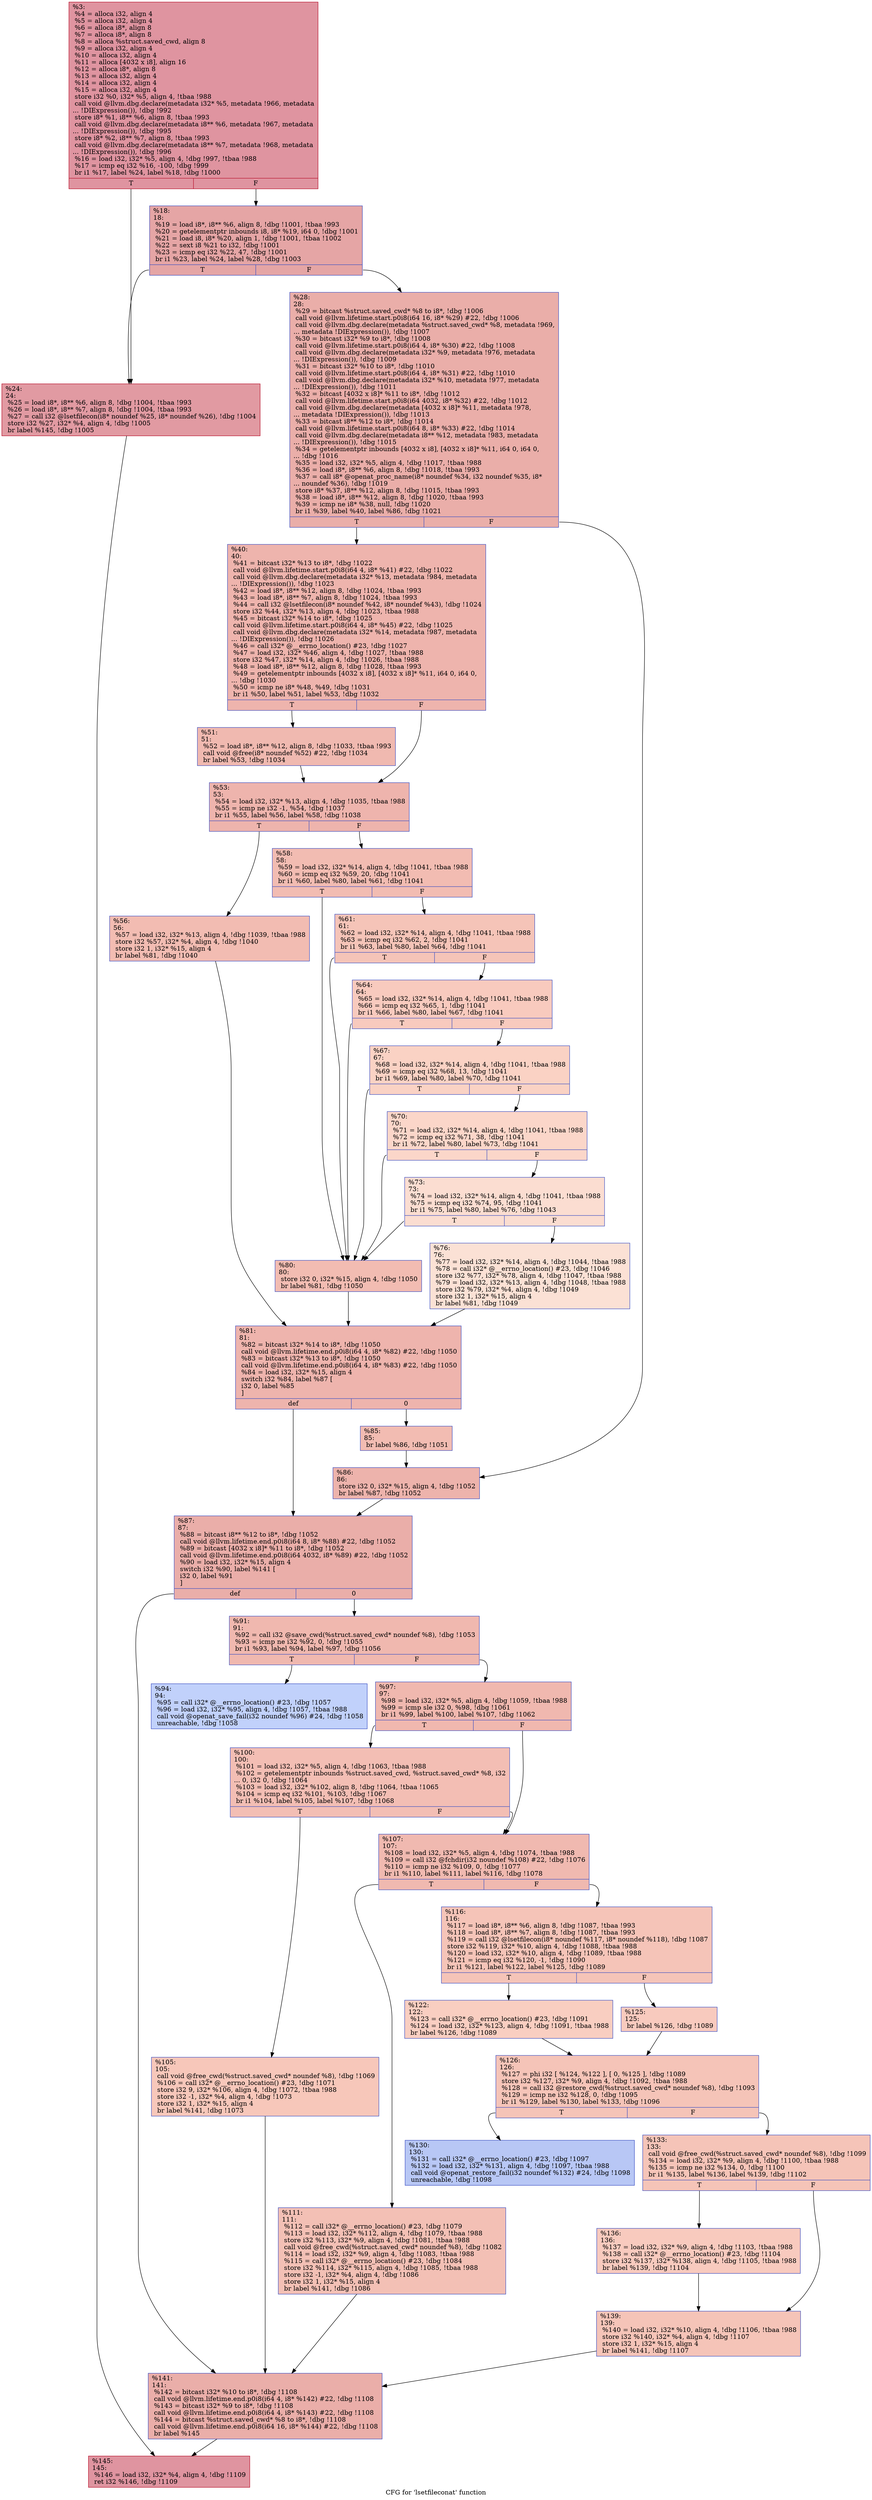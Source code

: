 digraph "CFG for 'lsetfileconat' function" {
	label="CFG for 'lsetfileconat' function";

	Node0x2390180 [shape=record,color="#b70d28ff", style=filled, fillcolor="#b70d2870",label="{%3:\l  %4 = alloca i32, align 4\l  %5 = alloca i32, align 4\l  %6 = alloca i8*, align 8\l  %7 = alloca i8*, align 8\l  %8 = alloca %struct.saved_cwd, align 8\l  %9 = alloca i32, align 4\l  %10 = alloca i32, align 4\l  %11 = alloca [4032 x i8], align 16\l  %12 = alloca i8*, align 8\l  %13 = alloca i32, align 4\l  %14 = alloca i32, align 4\l  %15 = alloca i32, align 4\l  store i32 %0, i32* %5, align 4, !tbaa !988\l  call void @llvm.dbg.declare(metadata i32* %5, metadata !966, metadata\l... !DIExpression()), !dbg !992\l  store i8* %1, i8** %6, align 8, !tbaa !993\l  call void @llvm.dbg.declare(metadata i8** %6, metadata !967, metadata\l... !DIExpression()), !dbg !995\l  store i8* %2, i8** %7, align 8, !tbaa !993\l  call void @llvm.dbg.declare(metadata i8** %7, metadata !968, metadata\l... !DIExpression()), !dbg !996\l  %16 = load i32, i32* %5, align 4, !dbg !997, !tbaa !988\l  %17 = icmp eq i32 %16, -100, !dbg !999\l  br i1 %17, label %24, label %18, !dbg !1000\l|{<s0>T|<s1>F}}"];
	Node0x2390180:s0 -> Node0x2390220;
	Node0x2390180:s1 -> Node0x23901d0;
	Node0x23901d0 [shape=record,color="#3d50c3ff", style=filled, fillcolor="#c5333470",label="{%18:\l18:                                               \l  %19 = load i8*, i8** %6, align 8, !dbg !1001, !tbaa !993\l  %20 = getelementptr inbounds i8, i8* %19, i64 0, !dbg !1001\l  %21 = load i8, i8* %20, align 1, !dbg !1001, !tbaa !1002\l  %22 = sext i8 %21 to i32, !dbg !1001\l  %23 = icmp eq i32 %22, 47, !dbg !1001\l  br i1 %23, label %24, label %28, !dbg !1003\l|{<s0>T|<s1>F}}"];
	Node0x23901d0:s0 -> Node0x2390220;
	Node0x23901d0:s1 -> Node0x2390270;
	Node0x2390220 [shape=record,color="#b70d28ff", style=filled, fillcolor="#bb1b2c70",label="{%24:\l24:                                               \l  %25 = load i8*, i8** %6, align 8, !dbg !1004, !tbaa !993\l  %26 = load i8*, i8** %7, align 8, !dbg !1004, !tbaa !993\l  %27 = call i32 @lsetfilecon(i8* noundef %25, i8* noundef %26), !dbg !1004\l  store i32 %27, i32* %4, align 4, !dbg !1005\l  br label %145, !dbg !1005\l}"];
	Node0x2390220 -> Node0x2390cc0;
	Node0x2390270 [shape=record,color="#3d50c3ff", style=filled, fillcolor="#d0473d70",label="{%28:\l28:                                               \l  %29 = bitcast %struct.saved_cwd* %8 to i8*, !dbg !1006\l  call void @llvm.lifetime.start.p0i8(i64 16, i8* %29) #22, !dbg !1006\l  call void @llvm.dbg.declare(metadata %struct.saved_cwd* %8, metadata !969,\l... metadata !DIExpression()), !dbg !1007\l  %30 = bitcast i32* %9 to i8*, !dbg !1008\l  call void @llvm.lifetime.start.p0i8(i64 4, i8* %30) #22, !dbg !1008\l  call void @llvm.dbg.declare(metadata i32* %9, metadata !976, metadata\l... !DIExpression()), !dbg !1009\l  %31 = bitcast i32* %10 to i8*, !dbg !1010\l  call void @llvm.lifetime.start.p0i8(i64 4, i8* %31) #22, !dbg !1010\l  call void @llvm.dbg.declare(metadata i32* %10, metadata !977, metadata\l... !DIExpression()), !dbg !1011\l  %32 = bitcast [4032 x i8]* %11 to i8*, !dbg !1012\l  call void @llvm.lifetime.start.p0i8(i64 4032, i8* %32) #22, !dbg !1012\l  call void @llvm.dbg.declare(metadata [4032 x i8]* %11, metadata !978,\l... metadata !DIExpression()), !dbg !1013\l  %33 = bitcast i8** %12 to i8*, !dbg !1014\l  call void @llvm.lifetime.start.p0i8(i64 8, i8* %33) #22, !dbg !1014\l  call void @llvm.dbg.declare(metadata i8** %12, metadata !983, metadata\l... !DIExpression()), !dbg !1015\l  %34 = getelementptr inbounds [4032 x i8], [4032 x i8]* %11, i64 0, i64 0,\l... !dbg !1016\l  %35 = load i32, i32* %5, align 4, !dbg !1017, !tbaa !988\l  %36 = load i8*, i8** %6, align 8, !dbg !1018, !tbaa !993\l  %37 = call i8* @openat_proc_name(i8* noundef %34, i32 noundef %35, i8*\l... noundef %36), !dbg !1019\l  store i8* %37, i8** %12, align 8, !dbg !1015, !tbaa !993\l  %38 = load i8*, i8** %12, align 8, !dbg !1020, !tbaa !993\l  %39 = icmp ne i8* %38, null, !dbg !1020\l  br i1 %39, label %40, label %86, !dbg !1021\l|{<s0>T|<s1>F}}"];
	Node0x2390270:s0 -> Node0x23902c0;
	Node0x2390270:s1 -> Node0x2390720;
	Node0x23902c0 [shape=record,color="#3d50c3ff", style=filled, fillcolor="#d8564670",label="{%40:\l40:                                               \l  %41 = bitcast i32* %13 to i8*, !dbg !1022\l  call void @llvm.lifetime.start.p0i8(i64 4, i8* %41) #22, !dbg !1022\l  call void @llvm.dbg.declare(metadata i32* %13, metadata !984, metadata\l... !DIExpression()), !dbg !1023\l  %42 = load i8*, i8** %12, align 8, !dbg !1024, !tbaa !993\l  %43 = load i8*, i8** %7, align 8, !dbg !1024, !tbaa !993\l  %44 = call i32 @lsetfilecon(i8* noundef %42, i8* noundef %43), !dbg !1024\l  store i32 %44, i32* %13, align 4, !dbg !1023, !tbaa !988\l  %45 = bitcast i32* %14 to i8*, !dbg !1025\l  call void @llvm.lifetime.start.p0i8(i64 4, i8* %45) #22, !dbg !1025\l  call void @llvm.dbg.declare(metadata i32* %14, metadata !987, metadata\l... !DIExpression()), !dbg !1026\l  %46 = call i32* @__errno_location() #23, !dbg !1027\l  %47 = load i32, i32* %46, align 4, !dbg !1027, !tbaa !988\l  store i32 %47, i32* %14, align 4, !dbg !1026, !tbaa !988\l  %48 = load i8*, i8** %12, align 8, !dbg !1028, !tbaa !993\l  %49 = getelementptr inbounds [4032 x i8], [4032 x i8]* %11, i64 0, i64 0,\l... !dbg !1030\l  %50 = icmp ne i8* %48, %49, !dbg !1031\l  br i1 %50, label %51, label %53, !dbg !1032\l|{<s0>T|<s1>F}}"];
	Node0x23902c0:s0 -> Node0x2390310;
	Node0x23902c0:s1 -> Node0x2390360;
	Node0x2390310 [shape=record,color="#3d50c3ff", style=filled, fillcolor="#de614d70",label="{%51:\l51:                                               \l  %52 = load i8*, i8** %12, align 8, !dbg !1033, !tbaa !993\l  call void @free(i8* noundef %52) #22, !dbg !1034\l  br label %53, !dbg !1034\l}"];
	Node0x2390310 -> Node0x2390360;
	Node0x2390360 [shape=record,color="#3d50c3ff", style=filled, fillcolor="#d8564670",label="{%53:\l53:                                               \l  %54 = load i32, i32* %13, align 4, !dbg !1035, !tbaa !988\l  %55 = icmp ne i32 -1, %54, !dbg !1037\l  br i1 %55, label %56, label %58, !dbg !1038\l|{<s0>T|<s1>F}}"];
	Node0x2390360:s0 -> Node0x23903b0;
	Node0x2390360:s1 -> Node0x2390400;
	Node0x23903b0 [shape=record,color="#3d50c3ff", style=filled, fillcolor="#e1675170",label="{%56:\l56:                                               \l  %57 = load i32, i32* %13, align 4, !dbg !1039, !tbaa !988\l  store i32 %57, i32* %4, align 4, !dbg !1040\l  store i32 1, i32* %15, align 4\l  br label %81, !dbg !1040\l}"];
	Node0x23903b0 -> Node0x2390680;
	Node0x2390400 [shape=record,color="#3d50c3ff", style=filled, fillcolor="#e1675170",label="{%58:\l58:                                               \l  %59 = load i32, i32* %14, align 4, !dbg !1041, !tbaa !988\l  %60 = icmp eq i32 %59, 20, !dbg !1041\l  br i1 %60, label %80, label %61, !dbg !1041\l|{<s0>T|<s1>F}}"];
	Node0x2390400:s0 -> Node0x2390630;
	Node0x2390400:s1 -> Node0x2390450;
	Node0x2390450 [shape=record,color="#3d50c3ff", style=filled, fillcolor="#e97a5f70",label="{%61:\l61:                                               \l  %62 = load i32, i32* %14, align 4, !dbg !1041, !tbaa !988\l  %63 = icmp eq i32 %62, 2, !dbg !1041\l  br i1 %63, label %80, label %64, !dbg !1041\l|{<s0>T|<s1>F}}"];
	Node0x2390450:s0 -> Node0x2390630;
	Node0x2390450:s1 -> Node0x23904a0;
	Node0x23904a0 [shape=record,color="#3d50c3ff", style=filled, fillcolor="#ef886b70",label="{%64:\l64:                                               \l  %65 = load i32, i32* %14, align 4, !dbg !1041, !tbaa !988\l  %66 = icmp eq i32 %65, 1, !dbg !1041\l  br i1 %66, label %80, label %67, !dbg !1041\l|{<s0>T|<s1>F}}"];
	Node0x23904a0:s0 -> Node0x2390630;
	Node0x23904a0:s1 -> Node0x23904f0;
	Node0x23904f0 [shape=record,color="#3d50c3ff", style=filled, fillcolor="#f4987a70",label="{%67:\l67:                                               \l  %68 = load i32, i32* %14, align 4, !dbg !1041, !tbaa !988\l  %69 = icmp eq i32 %68, 13, !dbg !1041\l  br i1 %69, label %80, label %70, !dbg !1041\l|{<s0>T|<s1>F}}"];
	Node0x23904f0:s0 -> Node0x2390630;
	Node0x23904f0:s1 -> Node0x2390540;
	Node0x2390540 [shape=record,color="#3d50c3ff", style=filled, fillcolor="#f6a38570",label="{%70:\l70:                                               \l  %71 = load i32, i32* %14, align 4, !dbg !1041, !tbaa !988\l  %72 = icmp eq i32 %71, 38, !dbg !1041\l  br i1 %72, label %80, label %73, !dbg !1041\l|{<s0>T|<s1>F}}"];
	Node0x2390540:s0 -> Node0x2390630;
	Node0x2390540:s1 -> Node0x2390590;
	Node0x2390590 [shape=record,color="#3d50c3ff", style=filled, fillcolor="#f7b39670",label="{%73:\l73:                                               \l  %74 = load i32, i32* %14, align 4, !dbg !1041, !tbaa !988\l  %75 = icmp eq i32 %74, 95, !dbg !1041\l  br i1 %75, label %80, label %76, !dbg !1043\l|{<s0>T|<s1>F}}"];
	Node0x2390590:s0 -> Node0x2390630;
	Node0x2390590:s1 -> Node0x23905e0;
	Node0x23905e0 [shape=record,color="#3d50c3ff", style=filled, fillcolor="#f7bca170",label="{%76:\l76:                                               \l  %77 = load i32, i32* %14, align 4, !dbg !1044, !tbaa !988\l  %78 = call i32* @__errno_location() #23, !dbg !1046\l  store i32 %77, i32* %78, align 4, !dbg !1047, !tbaa !988\l  %79 = load i32, i32* %13, align 4, !dbg !1048, !tbaa !988\l  store i32 %79, i32* %4, align 4, !dbg !1049\l  store i32 1, i32* %15, align 4\l  br label %81, !dbg !1049\l}"];
	Node0x23905e0 -> Node0x2390680;
	Node0x2390630 [shape=record,color="#3d50c3ff", style=filled, fillcolor="#e1675170",label="{%80:\l80:                                               \l  store i32 0, i32* %15, align 4, !dbg !1050\l  br label %81, !dbg !1050\l}"];
	Node0x2390630 -> Node0x2390680;
	Node0x2390680 [shape=record,color="#3d50c3ff", style=filled, fillcolor="#d8564670",label="{%81:\l81:                                               \l  %82 = bitcast i32* %14 to i8*, !dbg !1050\l  call void @llvm.lifetime.end.p0i8(i64 4, i8* %82) #22, !dbg !1050\l  %83 = bitcast i32* %13 to i8*, !dbg !1050\l  call void @llvm.lifetime.end.p0i8(i64 4, i8* %83) #22, !dbg !1050\l  %84 = load i32, i32* %15, align 4\l  switch i32 %84, label %87 [\l    i32 0, label %85\l  ]\l|{<s0>def|<s1>0}}"];
	Node0x2390680:s0 -> Node0x2390770;
	Node0x2390680:s1 -> Node0x23906d0;
	Node0x23906d0 [shape=record,color="#3d50c3ff", style=filled, fillcolor="#e1675170",label="{%85:\l85:                                               \l  br label %86, !dbg !1051\l}"];
	Node0x23906d0 -> Node0x2390720;
	Node0x2390720 [shape=record,color="#3d50c3ff", style=filled, fillcolor="#d6524470",label="{%86:\l86:                                               \l  store i32 0, i32* %15, align 4, !dbg !1052\l  br label %87, !dbg !1052\l}"];
	Node0x2390720 -> Node0x2390770;
	Node0x2390770 [shape=record,color="#3d50c3ff", style=filled, fillcolor="#d0473d70",label="{%87:\l87:                                               \l  %88 = bitcast i8** %12 to i8*, !dbg !1052\l  call void @llvm.lifetime.end.p0i8(i64 8, i8* %88) #22, !dbg !1052\l  %89 = bitcast [4032 x i8]* %11 to i8*, !dbg !1052\l  call void @llvm.lifetime.end.p0i8(i64 4032, i8* %89) #22, !dbg !1052\l  %90 = load i32, i32* %15, align 4\l  switch i32 %90, label %141 [\l    i32 0, label %91\l  ]\l|{<s0>def|<s1>0}}"];
	Node0x2390770:s0 -> Node0x2390c70;
	Node0x2390770:s1 -> Node0x23907c0;
	Node0x23907c0 [shape=record,color="#3d50c3ff", style=filled, fillcolor="#dc5d4a70",label="{%91:\l91:                                               \l  %92 = call i32 @save_cwd(%struct.saved_cwd* noundef %8), !dbg !1053\l  %93 = icmp ne i32 %92, 0, !dbg !1055\l  br i1 %93, label %94, label %97, !dbg !1056\l|{<s0>T|<s1>F}}"];
	Node0x23907c0:s0 -> Node0x2390810;
	Node0x23907c0:s1 -> Node0x2390860;
	Node0x2390810 [shape=record,color="#3d50c3ff", style=filled, fillcolor="#7396f570",label="{%94:\l94:                                               \l  %95 = call i32* @__errno_location() #23, !dbg !1057\l  %96 = load i32, i32* %95, align 4, !dbg !1057, !tbaa !988\l  call void @openat_save_fail(i32 noundef %96) #24, !dbg !1058\l  unreachable, !dbg !1058\l}"];
	Node0x2390860 [shape=record,color="#3d50c3ff", style=filled, fillcolor="#dc5d4a70",label="{%97:\l97:                                               \l  %98 = load i32, i32* %5, align 4, !dbg !1059, !tbaa !988\l  %99 = icmp sle i32 0, %98, !dbg !1061\l  br i1 %99, label %100, label %107, !dbg !1062\l|{<s0>T|<s1>F}}"];
	Node0x2390860:s0 -> Node0x23908b0;
	Node0x2390860:s1 -> Node0x2390950;
	Node0x23908b0 [shape=record,color="#3d50c3ff", style=filled, fillcolor="#e36c5570",label="{%100:\l100:                                              \l  %101 = load i32, i32* %5, align 4, !dbg !1063, !tbaa !988\l  %102 = getelementptr inbounds %struct.saved_cwd, %struct.saved_cwd* %8, i32\l... 0, i32 0, !dbg !1064\l  %103 = load i32, i32* %102, align 8, !dbg !1064, !tbaa !1065\l  %104 = icmp eq i32 %101, %103, !dbg !1067\l  br i1 %104, label %105, label %107, !dbg !1068\l|{<s0>T|<s1>F}}"];
	Node0x23908b0:s0 -> Node0x2390900;
	Node0x23908b0:s1 -> Node0x2390950;
	Node0x2390900 [shape=record,color="#3d50c3ff", style=filled, fillcolor="#ec7f6370",label="{%105:\l105:                                              \l  call void @free_cwd(%struct.saved_cwd* noundef %8), !dbg !1069\l  %106 = call i32* @__errno_location() #23, !dbg !1071\l  store i32 9, i32* %106, align 4, !dbg !1072, !tbaa !988\l  store i32 -1, i32* %4, align 4, !dbg !1073\l  store i32 1, i32* %15, align 4\l  br label %141, !dbg !1073\l}"];
	Node0x2390900 -> Node0x2390c70;
	Node0x2390950 [shape=record,color="#3d50c3ff", style=filled, fillcolor="#de614d70",label="{%107:\l107:                                              \l  %108 = load i32, i32* %5, align 4, !dbg !1074, !tbaa !988\l  %109 = call i32 @fchdir(i32 noundef %108) #22, !dbg !1076\l  %110 = icmp ne i32 %109, 0, !dbg !1077\l  br i1 %110, label %111, label %116, !dbg !1078\l|{<s0>T|<s1>F}}"];
	Node0x2390950:s0 -> Node0x23909a0;
	Node0x2390950:s1 -> Node0x23909f0;
	Node0x23909a0 [shape=record,color="#3d50c3ff", style=filled, fillcolor="#e5705870",label="{%111:\l111:                                              \l  %112 = call i32* @__errno_location() #23, !dbg !1079\l  %113 = load i32, i32* %112, align 4, !dbg !1079, !tbaa !988\l  store i32 %113, i32* %9, align 4, !dbg !1081, !tbaa !988\l  call void @free_cwd(%struct.saved_cwd* noundef %8), !dbg !1082\l  %114 = load i32, i32* %9, align 4, !dbg !1083, !tbaa !988\l  %115 = call i32* @__errno_location() #23, !dbg !1084\l  store i32 %114, i32* %115, align 4, !dbg !1085, !tbaa !988\l  store i32 -1, i32* %4, align 4, !dbg !1086\l  store i32 1, i32* %15, align 4\l  br label %141, !dbg !1086\l}"];
	Node0x23909a0 -> Node0x2390c70;
	Node0x23909f0 [shape=record,color="#3d50c3ff", style=filled, fillcolor="#e97a5f70",label="{%116:\l116:                                              \l  %117 = load i8*, i8** %6, align 8, !dbg !1087, !tbaa !993\l  %118 = load i8*, i8** %7, align 8, !dbg !1087, !tbaa !993\l  %119 = call i32 @lsetfilecon(i8* noundef %117, i8* noundef %118), !dbg !1087\l  store i32 %119, i32* %10, align 4, !dbg !1088, !tbaa !988\l  %120 = load i32, i32* %10, align 4, !dbg !1089, !tbaa !988\l  %121 = icmp eq i32 %120, -1, !dbg !1090\l  br i1 %121, label %122, label %125, !dbg !1089\l|{<s0>T|<s1>F}}"];
	Node0x23909f0:s0 -> Node0x2390a40;
	Node0x23909f0:s1 -> Node0x2390a90;
	Node0x2390a40 [shape=record,color="#3d50c3ff", style=filled, fillcolor="#f2907270",label="{%122:\l122:                                              \l  %123 = call i32* @__errno_location() #23, !dbg !1091\l  %124 = load i32, i32* %123, align 4, !dbg !1091, !tbaa !988\l  br label %126, !dbg !1089\l}"];
	Node0x2390a40 -> Node0x2390ae0;
	Node0x2390a90 [shape=record,color="#3d50c3ff", style=filled, fillcolor="#ef886b70",label="{%125:\l125:                                              \l  br label %126, !dbg !1089\l}"];
	Node0x2390a90 -> Node0x2390ae0;
	Node0x2390ae0 [shape=record,color="#3d50c3ff", style=filled, fillcolor="#e97a5f70",label="{%126:\l126:                                              \l  %127 = phi i32 [ %124, %122 ], [ 0, %125 ], !dbg !1089\l  store i32 %127, i32* %9, align 4, !dbg !1092, !tbaa !988\l  %128 = call i32 @restore_cwd(%struct.saved_cwd* noundef %8), !dbg !1093\l  %129 = icmp ne i32 %128, 0, !dbg !1095\l  br i1 %129, label %130, label %133, !dbg !1096\l|{<s0>T|<s1>F}}"];
	Node0x2390ae0:s0 -> Node0x2390b30;
	Node0x2390ae0:s1 -> Node0x2390b80;
	Node0x2390b30 [shape=record,color="#3d50c3ff", style=filled, fillcolor="#5f7fe870",label="{%130:\l130:                                              \l  %131 = call i32* @__errno_location() #23, !dbg !1097\l  %132 = load i32, i32* %131, align 4, !dbg !1097, !tbaa !988\l  call void @openat_restore_fail(i32 noundef %132) #24, !dbg !1098\l  unreachable, !dbg !1098\l}"];
	Node0x2390b80 [shape=record,color="#3d50c3ff", style=filled, fillcolor="#e97a5f70",label="{%133:\l133:                                              \l  call void @free_cwd(%struct.saved_cwd* noundef %8), !dbg !1099\l  %134 = load i32, i32* %9, align 4, !dbg !1100, !tbaa !988\l  %135 = icmp ne i32 %134, 0, !dbg !1100\l  br i1 %135, label %136, label %139, !dbg !1102\l|{<s0>T|<s1>F}}"];
	Node0x2390b80:s0 -> Node0x2390bd0;
	Node0x2390b80:s1 -> Node0x2390c20;
	Node0x2390bd0 [shape=record,color="#3d50c3ff", style=filled, fillcolor="#ef886b70",label="{%136:\l136:                                              \l  %137 = load i32, i32* %9, align 4, !dbg !1103, !tbaa !988\l  %138 = call i32* @__errno_location() #23, !dbg !1104\l  store i32 %137, i32* %138, align 4, !dbg !1105, !tbaa !988\l  br label %139, !dbg !1104\l}"];
	Node0x2390bd0 -> Node0x2390c20;
	Node0x2390c20 [shape=record,color="#3d50c3ff", style=filled, fillcolor="#e97a5f70",label="{%139:\l139:                                              \l  %140 = load i32, i32* %10, align 4, !dbg !1106, !tbaa !988\l  store i32 %140, i32* %4, align 4, !dbg !1107\l  store i32 1, i32* %15, align 4\l  br label %141, !dbg !1107\l}"];
	Node0x2390c20 -> Node0x2390c70;
	Node0x2390c70 [shape=record,color="#3d50c3ff", style=filled, fillcolor="#d0473d70",label="{%141:\l141:                                              \l  %142 = bitcast i32* %10 to i8*, !dbg !1108\l  call void @llvm.lifetime.end.p0i8(i64 4, i8* %142) #22, !dbg !1108\l  %143 = bitcast i32* %9 to i8*, !dbg !1108\l  call void @llvm.lifetime.end.p0i8(i64 4, i8* %143) #22, !dbg !1108\l  %144 = bitcast %struct.saved_cwd* %8 to i8*, !dbg !1108\l  call void @llvm.lifetime.end.p0i8(i64 16, i8* %144) #22, !dbg !1108\l  br label %145\l}"];
	Node0x2390c70 -> Node0x2390cc0;
	Node0x2390cc0 [shape=record,color="#b70d28ff", style=filled, fillcolor="#b70d2870",label="{%145:\l145:                                              \l  %146 = load i32, i32* %4, align 4, !dbg !1109\l  ret i32 %146, !dbg !1109\l}"];
}
